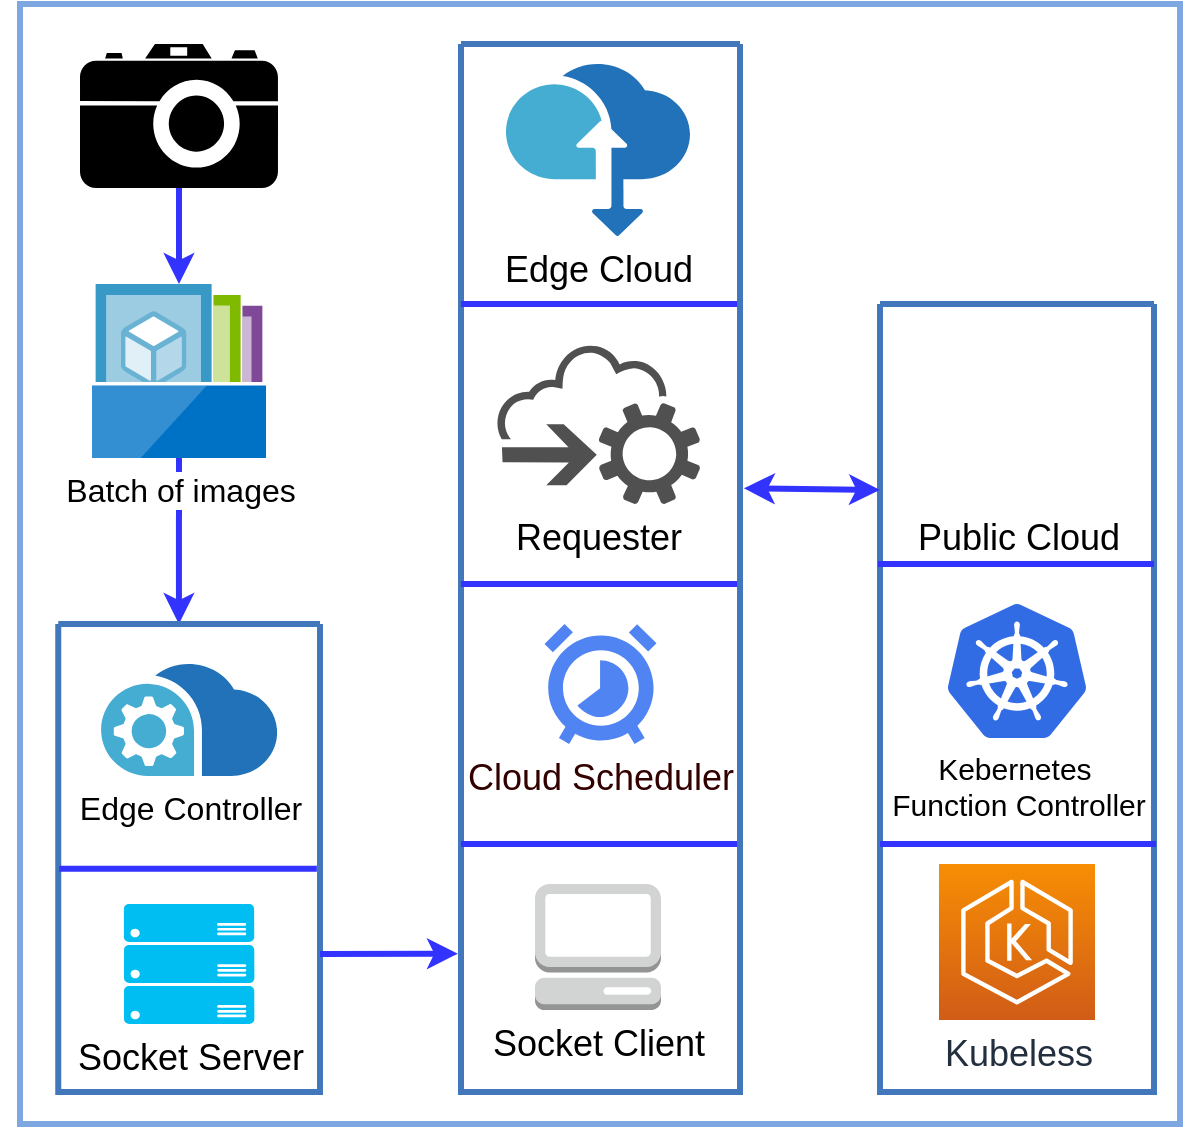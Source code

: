<mxfile version="12.7.9" type="device"><diagram id="0d7cefc2-ccd6-e077-73ed-a8e48b0cddf6" name="Page-1"><mxGraphModel dx="946" dy="1369" grid="1" gridSize="10" guides="1" tooltips="1" connect="1" arrows="1" fold="1" page="1" pageScale="1" pageWidth="1169" pageHeight="827" background="#ffffff" math="0" shadow="0"><root><mxCell id="0"/><mxCell id="1" parent="0"/><mxCell id="6vp1yoECgQzRmQz0F0uj-126" value="" style="endArrow=classic;html=1;strokeColor=#3333FF;strokeWidth=3;exitX=0.5;exitY=1;exitDx=0;exitDy=0;exitPerimeter=0;entryX=0.461;entryY=0;entryDx=0;entryDy=0;entryPerimeter=0;" parent="1" source="6vp1yoECgQzRmQz0F0uj-124" target="28" edge="1"><mxGeometry width="50" height="50" relative="1" as="geometry"><mxPoint x="150" y="151" as="sourcePoint"/><mxPoint x="200" y="101" as="targetPoint"/></mxGeometry></mxCell><mxCell id="6vp1yoECgQzRmQz0F0uj-107" value="" style="shape=mxgraph.signs.tech.camera_2;html=1;fillColor=#000000;strokeColor=none;verticalLabelPosition=bottom;verticalAlign=top;align=center;" parent="1" vertex="1"><mxGeometry x="90" y="-180" width="99" height="72" as="geometry"/></mxCell><mxCell id="79" value="" style="swimlane;shadow=0;strokeColor=#4277BB;fillColor=#ffffff;fontColor=#4277BB;align=right;startSize=0;collapsible=0;strokeWidth=3;" parent="1" vertex="1"><mxGeometry x="490" y="-50" width="137" height="394" as="geometry"/></mxCell><mxCell id="6vp1yoECgQzRmQz0F0uj-142" value="&lt;font style=&quot;font-size: 18px&quot;&gt;Public Cloud&lt;/font&gt;" style="shape=image;html=1;verticalAlign=top;verticalLabelPosition=bottom;labelBackgroundColor=#ffffff;imageAspect=0;aspect=fixed;image=https://cdn2.iconfinder.com/data/icons/crystalproject/64x64/apps/nautilus.png" parent="79" vertex="1"><mxGeometry x="21.5" y="6" width="94" height="94" as="geometry"/></mxCell><mxCell id="6vp1yoECgQzRmQz0F0uj-143" value="" style="endArrow=none;html=1;strokeWidth=3;strokeColor=#3333FF;" parent="79" edge="1"><mxGeometry width="50" height="50" relative="1" as="geometry"><mxPoint x="-1" y="130" as="sourcePoint"/><mxPoint x="137" y="130" as="targetPoint"/><Array as="points"/></mxGeometry></mxCell><mxCell id="6vp1yoECgQzRmQz0F0uj-144" value="&lt;font style=&quot;font-size: 15px&quot;&gt;Kebernetes&amp;nbsp;&lt;br&gt;Function Controller&lt;/font&gt;" style="aspect=fixed;html=1;points=[];align=center;image;fontSize=12;image=img/lib/mscae/Kubernetes.svg;" parent="79" vertex="1"><mxGeometry x="33.5" y="150" width="70" height="67" as="geometry"/></mxCell><mxCell id="6vp1yoECgQzRmQz0F0uj-147" value="" style="endArrow=none;html=1;strokeWidth=3;strokeColor=#3333FF;" parent="79" edge="1"><mxGeometry width="50" height="50" relative="1" as="geometry"><mxPoint y="270" as="sourcePoint"/><mxPoint x="138" y="270" as="targetPoint"/><Array as="points"/></mxGeometry></mxCell><mxCell id="6vp1yoECgQzRmQz0F0uj-148" value="&lt;font style=&quot;font-size: 18px&quot;&gt;Kubeless&lt;/font&gt;" style="outlineConnect=0;fontColor=#232F3E;gradientColor=#F78E04;gradientDirection=north;fillColor=#D05C17;strokeColor=#ffffff;dashed=0;verticalLabelPosition=bottom;verticalAlign=top;align=center;html=1;fontSize=12;fontStyle=0;aspect=fixed;shape=mxgraph.aws4.resourceIcon;resIcon=mxgraph.aws4.eks;" parent="79" vertex="1"><mxGeometry x="29.5" y="280" width="78" height="78" as="geometry"/></mxCell><mxCell id="28" value="" style="swimlane;shadow=0;strokeColor=#4277BB;fillColor=#ffffff;fontColor=#4277BB;align=right;startSize=0;collapsible=0;strokeWidth=3;" parent="1" vertex="1"><mxGeometry x="79.13" y="110" width="130.87" height="234" as="geometry"/></mxCell><mxCell id="6vp1yoECgQzRmQz0F0uj-108" value="&lt;font style=&quot;font-size: 16px&quot;&gt;Edge Controller&lt;/font&gt;" style="aspect=fixed;html=1;points=[];align=center;image;fontSize=12;image=img/lib/mscae/Data_Box_Edge_Data_Box_Gateway.svg;" parent="28" vertex="1"><mxGeometry x="21.43" y="20" width="88" height="56" as="geometry"/></mxCell><mxCell id="6vp1yoECgQzRmQz0F0uj-127" value="&lt;font style=&quot;font-size: 18px&quot;&gt;Socket Server&lt;/font&gt;" style="verticalLabelPosition=bottom;html=1;verticalAlign=top;align=center;strokeColor=none;fillColor=#00BEF2;shape=mxgraph.azure.server_rack;" parent="28" vertex="1"><mxGeometry x="32.81" y="140" width="65.25" height="60" as="geometry"/></mxCell><mxCell id="6vp1yoECgQzRmQz0F0uj-114" value="" style="endArrow=none;html=1;exitX=0.004;exitY=0.523;exitDx=0;exitDy=0;exitPerimeter=0;entryX=0.988;entryY=0.523;entryDx=0;entryDy=0;entryPerimeter=0;strokeWidth=3;strokeColor=#3333FF;" parent="1" source="28" target="28" edge="1"><mxGeometry width="50" height="50" relative="1" as="geometry"><mxPoint x="176" y="193.5" as="sourcePoint"/><mxPoint x="270" y="160" as="targetPoint"/><Array as="points"/></mxGeometry></mxCell><mxCell id="6vp1yoECgQzRmQz0F0uj-124" value="&lt;font style=&quot;font-size: 16px&quot;&gt;Batch of images&lt;/font&gt;" style="aspect=fixed;html=1;points=[];align=center;image;fontSize=12;image=img/lib/mscae/Shared_Image_Galleries.svg;" parent="1" vertex="1"><mxGeometry x="96" y="-60" width="87" height="87" as="geometry"/></mxCell><mxCell id="6vp1yoECgQzRmQz0F0uj-131" value="" style="endArrow=classic;html=1;strokeColor=#3333FF;strokeWidth=3;exitX=0.5;exitY=1;exitDx=0;exitDy=0;exitPerimeter=0;entryX=0.5;entryY=0;entryDx=0;entryDy=0;" parent="1" source="6vp1yoECgQzRmQz0F0uj-107" target="6vp1yoECgQzRmQz0F0uj-124" edge="1"><mxGeometry width="50" height="50" relative="1" as="geometry"><mxPoint x="140" y="-168" as="sourcePoint"/><mxPoint x="140" y="10" as="targetPoint"/></mxGeometry></mxCell><mxCell id="6vp1yoECgQzRmQz0F0uj-132" value="" style="endArrow=classic;html=1;strokeColor=#3333FF;strokeWidth=3;entryX=-0.011;entryY=0.868;entryDx=0;entryDy=0;entryPerimeter=0;" parent="1" target="77" edge="1"><mxGeometry width="50" height="50" relative="1" as="geometry"><mxPoint x="210" y="275" as="sourcePoint"/><mxPoint x="295" y="299" as="targetPoint"/></mxGeometry></mxCell><mxCell id="6vp1yoECgQzRmQz0F0uj-137" value="" style="endArrow=classic;startArrow=classic;html=1;strokeColor=#3333FF;strokeWidth=3;entryX=0;entryY=0.236;entryDx=0;entryDy=0;entryPerimeter=0;exitX=1.014;exitY=0.424;exitDx=0;exitDy=0;exitPerimeter=0;" parent="1" source="77" target="79" edge="1"><mxGeometry width="50" height="50" relative="1" as="geometry"><mxPoint x="430" y="43" as="sourcePoint"/><mxPoint x="527" y="161" as="targetPoint"/></mxGeometry></mxCell><mxCell id="77" value="" style="swimlane;shadow=0;strokeColor=#4277BB;fillColor=#ffffff;fontColor=#4277BB;align=right;startSize=0;collapsible=0;strokeWidth=3;" parent="1" vertex="1"><mxGeometry x="280.5" y="-180" width="139.5" height="524" as="geometry"/></mxCell><mxCell id="6vp1yoECgQzRmQz0F0uj-133" value="" style="endArrow=none;html=1;strokeWidth=3;strokeColor=#3333FF;" parent="77" edge="1"><mxGeometry width="50" height="50" relative="1" as="geometry"><mxPoint y="270" as="sourcePoint"/><mxPoint x="138" y="270" as="targetPoint"/><Array as="points"/></mxGeometry></mxCell><mxCell id="6vp1yoECgQzRmQz0F0uj-134" value="&lt;font style=&quot;font-size: 18px&quot;&gt;Socket Client&lt;/font&gt;" style="outlineConnect=0;dashed=0;verticalLabelPosition=bottom;verticalAlign=top;align=center;html=1;shape=mxgraph.aws3.management_console;fillColor=#D2D3D3;gradientColor=none;" parent="77" vertex="1"><mxGeometry x="37" y="420" width="63" height="63" as="geometry"/></mxCell><mxCell id="6vp1yoECgQzRmQz0F0uj-135" value="&lt;font style=&quot;font-size: 18px&quot;&gt;Requester&lt;/font&gt;" style="pointerEvents=1;shadow=0;dashed=0;html=1;strokeColor=none;fillColor=#505050;labelPosition=center;verticalLabelPosition=bottom;outlineConnect=0;verticalAlign=top;align=center;shape=mxgraph.office.clouds.cloud_service_request;" parent="77" vertex="1"><mxGeometry x="17.5" y="150" width="102" height="80" as="geometry"/></mxCell><mxCell id="6vp1yoECgQzRmQz0F0uj-138" value="&lt;font style=&quot;font-size: 18px&quot;&gt;Edge Cloud&lt;/font&gt;" style="aspect=fixed;html=1;points=[];align=center;image;fontSize=12;image=img/lib/mscae/Data_Box.svg;" parent="77" vertex="1"><mxGeometry x="22.5" y="10" width="92" height="86" as="geometry"/></mxCell><mxCell id="6vp1yoECgQzRmQz0F0uj-139" value="" style="endArrow=none;html=1;strokeWidth=3;strokeColor=#3333FF;" parent="77" edge="1"><mxGeometry width="50" height="50" relative="1" as="geometry"><mxPoint y="130" as="sourcePoint"/><mxPoint x="138" y="130" as="targetPoint"/><Array as="points"/></mxGeometry></mxCell><mxCell id="BBZnbDGoINzmCDmAV6LB-80" value="" style="endArrow=none;html=1;strokeWidth=3;strokeColor=#3333FF;" edge="1" parent="77"><mxGeometry width="50" height="50" relative="1" as="geometry"><mxPoint y="400" as="sourcePoint"/><mxPoint x="138" y="400" as="targetPoint"/><Array as="points"/></mxGeometry></mxCell><mxCell id="6vp1yoECgQzRmQz0F0uj-117" value="&lt;font style=&quot;font-weight: normal ; font-size: 18px&quot; color=&quot;#330000&quot;&gt;Cloud Scheduler&lt;/font&gt;" style="html=1;fillColor=#5184F3;strokeColor=none;verticalAlign=top;labelPosition=center;verticalLabelPosition=bottom;align=center;fontSize=11;fontStyle=1;fontColor=#999999;shape=mxgraph.gcp2.cloud_scheduler" parent="77" vertex="1"><mxGeometry x="41.75" y="290" width="56" height="60" as="geometry"/></mxCell><mxCell id="BBZnbDGoINzmCDmAV6LB-84" value="" style="rounded=0;whiteSpace=wrap;html=1;fillColor=none;strokeColor=#7EA6E0;strokeWidth=3;" vertex="1" parent="1"><mxGeometry x="60" y="-200" width="580" height="560" as="geometry"/></mxCell><mxCell id="BBZnbDGoINzmCDmAV6LB-85" value="" style="rounded=1;whiteSpace=wrap;html=1;fillColor=none;strokeColor=none;strokeWidth=6;" vertex="1" parent="1"><mxGeometry x="50" y="-90" width="120" height="60" as="geometry"/></mxCell></root></mxGraphModel></diagram></mxfile>